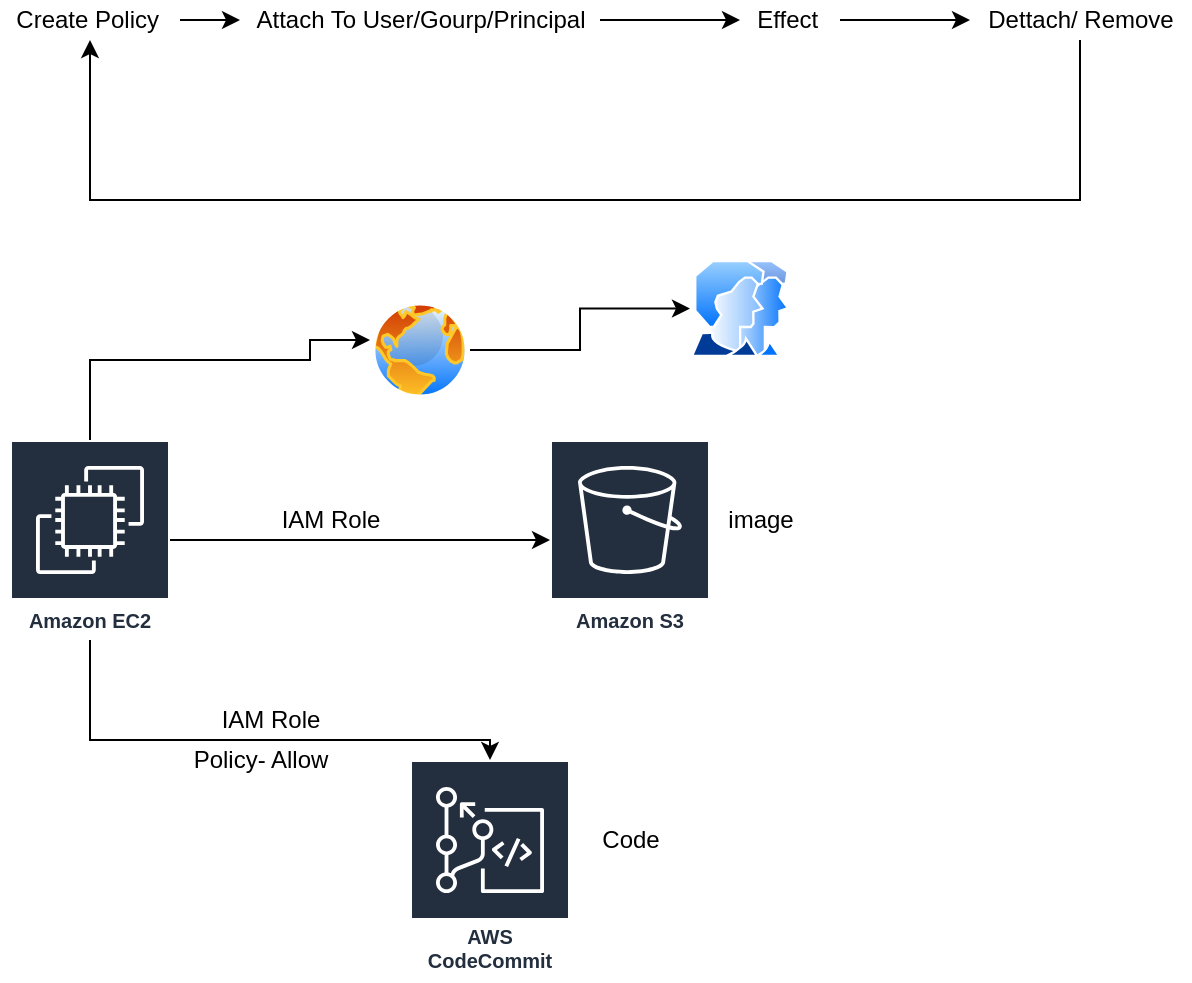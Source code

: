 <mxfile version="18.0.8" type="github"><diagram id="lFxsmAKlkC_CHH3mUBWc" name="Page-1"><mxGraphModel dx="984" dy="364" grid="1" gridSize="10" guides="1" tooltips="1" connect="1" arrows="1" fold="1" page="1" pageScale="1" pageWidth="850" pageHeight="1100" math="0" shadow="0"><root><mxCell id="0"/><mxCell id="1" parent="0"/><mxCell id="W_ZTkigPUNPTzvWaKMQf-11" value="" style="edgeStyle=orthogonalEdgeStyle;rounded=0;orthogonalLoop=1;jettySize=auto;html=1;" edge="1" parent="1" source="W_ZTkigPUNPTzvWaKMQf-3" target="W_ZTkigPUNPTzvWaKMQf-4"><mxGeometry relative="1" as="geometry"/></mxCell><mxCell id="W_ZTkigPUNPTzvWaKMQf-3" value="Create Policy&amp;nbsp;" style="text;html=1;align=center;verticalAlign=middle;resizable=0;points=[];autosize=1;strokeColor=none;fillColor=none;" vertex="1" parent="1"><mxGeometry x="15" y="150" width="90" height="20" as="geometry"/></mxCell><mxCell id="W_ZTkigPUNPTzvWaKMQf-9" value="" style="edgeStyle=orthogonalEdgeStyle;rounded=0;orthogonalLoop=1;jettySize=auto;html=1;" edge="1" parent="1" source="W_ZTkigPUNPTzvWaKMQf-4" target="W_ZTkigPUNPTzvWaKMQf-5"><mxGeometry relative="1" as="geometry"/></mxCell><mxCell id="W_ZTkigPUNPTzvWaKMQf-4" value="Attach To User/Gourp/Principal" style="text;html=1;align=center;verticalAlign=middle;resizable=0;points=[];autosize=1;strokeColor=none;fillColor=none;" vertex="1" parent="1"><mxGeometry x="135" y="150" width="180" height="20" as="geometry"/></mxCell><mxCell id="W_ZTkigPUNPTzvWaKMQf-10" value="" style="edgeStyle=orthogonalEdgeStyle;rounded=0;orthogonalLoop=1;jettySize=auto;html=1;" edge="1" parent="1" source="W_ZTkigPUNPTzvWaKMQf-5" target="W_ZTkigPUNPTzvWaKMQf-6"><mxGeometry relative="1" as="geometry"/></mxCell><mxCell id="W_ZTkigPUNPTzvWaKMQf-5" value="Effect&amp;nbsp;" style="text;html=1;align=center;verticalAlign=middle;resizable=0;points=[];autosize=1;strokeColor=none;fillColor=none;" vertex="1" parent="1"><mxGeometry x="385" y="150" width="50" height="20" as="geometry"/></mxCell><mxCell id="W_ZTkigPUNPTzvWaKMQf-12" style="edgeStyle=orthogonalEdgeStyle;rounded=0;orthogonalLoop=1;jettySize=auto;html=1;" edge="1" parent="1" source="W_ZTkigPUNPTzvWaKMQf-6" target="W_ZTkigPUNPTzvWaKMQf-3"><mxGeometry relative="1" as="geometry"><Array as="points"><mxPoint x="555" y="250"/><mxPoint x="60" y="250"/></Array></mxGeometry></mxCell><mxCell id="W_ZTkigPUNPTzvWaKMQf-6" value="Dettach/ Remove" style="text;html=1;align=center;verticalAlign=middle;resizable=0;points=[];autosize=1;strokeColor=none;fillColor=none;" vertex="1" parent="1"><mxGeometry x="500" y="150" width="110" height="20" as="geometry"/></mxCell><mxCell id="W_ZTkigPUNPTzvWaKMQf-16" style="edgeStyle=orthogonalEdgeStyle;rounded=0;orthogonalLoop=1;jettySize=auto;html=1;" edge="1" parent="1" source="W_ZTkigPUNPTzvWaKMQf-13" target="W_ZTkigPUNPTzvWaKMQf-14"><mxGeometry relative="1" as="geometry"/></mxCell><mxCell id="W_ZTkigPUNPTzvWaKMQf-18" style="edgeStyle=orthogonalEdgeStyle;rounded=0;orthogonalLoop=1;jettySize=auto;html=1;" edge="1" parent="1" source="W_ZTkigPUNPTzvWaKMQf-13" target="W_ZTkigPUNPTzvWaKMQf-15"><mxGeometry relative="1" as="geometry"><Array as="points"><mxPoint x="60" y="520"/><mxPoint x="260" y="520"/></Array></mxGeometry></mxCell><mxCell id="W_ZTkigPUNPTzvWaKMQf-20" style="edgeStyle=orthogonalEdgeStyle;rounded=0;orthogonalLoop=1;jettySize=auto;html=1;" edge="1" parent="1" source="W_ZTkigPUNPTzvWaKMQf-13"><mxGeometry relative="1" as="geometry"><mxPoint x="200" y="320" as="targetPoint"/><Array as="points"><mxPoint x="60" y="330"/><mxPoint x="170" y="330"/></Array></mxGeometry></mxCell><mxCell id="W_ZTkigPUNPTzvWaKMQf-13" value="Amazon EC2" style="sketch=0;outlineConnect=0;fontColor=#232F3E;gradientColor=none;strokeColor=#ffffff;fillColor=#232F3E;dashed=0;verticalLabelPosition=middle;verticalAlign=bottom;align=center;html=1;whiteSpace=wrap;fontSize=10;fontStyle=1;spacing=3;shape=mxgraph.aws4.productIcon;prIcon=mxgraph.aws4.ec2;" vertex="1" parent="1"><mxGeometry x="20" y="370" width="80" height="100" as="geometry"/></mxCell><mxCell id="W_ZTkigPUNPTzvWaKMQf-14" value="Amazon S3" style="sketch=0;outlineConnect=0;fontColor=#232F3E;gradientColor=none;strokeColor=#ffffff;fillColor=#232F3E;dashed=0;verticalLabelPosition=middle;verticalAlign=bottom;align=center;html=1;whiteSpace=wrap;fontSize=10;fontStyle=1;spacing=3;shape=mxgraph.aws4.productIcon;prIcon=mxgraph.aws4.s3;" vertex="1" parent="1"><mxGeometry x="290" y="370" width="80" height="100" as="geometry"/></mxCell><mxCell id="W_ZTkigPUNPTzvWaKMQf-15" value="AWS CodeCommit" style="sketch=0;outlineConnect=0;fontColor=#232F3E;gradientColor=none;strokeColor=#ffffff;fillColor=#232F3E;dashed=0;verticalLabelPosition=middle;verticalAlign=bottom;align=center;html=1;whiteSpace=wrap;fontSize=10;fontStyle=1;spacing=3;shape=mxgraph.aws4.productIcon;prIcon=mxgraph.aws4.codecommit;" vertex="1" parent="1"><mxGeometry x="220" y="530" width="80" height="110" as="geometry"/></mxCell><mxCell id="W_ZTkigPUNPTzvWaKMQf-17" value="image" style="text;html=1;align=center;verticalAlign=middle;resizable=0;points=[];autosize=1;strokeColor=none;fillColor=none;" vertex="1" parent="1"><mxGeometry x="370" y="400" width="50" height="20" as="geometry"/></mxCell><mxCell id="W_ZTkigPUNPTzvWaKMQf-19" value="Code" style="text;html=1;align=center;verticalAlign=middle;resizable=0;points=[];autosize=1;strokeColor=none;fillColor=none;" vertex="1" parent="1"><mxGeometry x="310" y="560" width="40" height="20" as="geometry"/></mxCell><mxCell id="W_ZTkigPUNPTzvWaKMQf-23" style="edgeStyle=orthogonalEdgeStyle;rounded=0;orthogonalLoop=1;jettySize=auto;html=1;entryX=0;entryY=0.5;entryDx=0;entryDy=0;" edge="1" parent="1" source="W_ZTkigPUNPTzvWaKMQf-21" target="W_ZTkigPUNPTzvWaKMQf-22"><mxGeometry relative="1" as="geometry"/></mxCell><mxCell id="W_ZTkigPUNPTzvWaKMQf-21" value="" style="aspect=fixed;perimeter=ellipsePerimeter;html=1;align=center;shadow=0;dashed=0;spacingTop=3;image;image=img/lib/active_directory/internet_globe.svg;" vertex="1" parent="1"><mxGeometry x="200" y="300" width="50" height="50" as="geometry"/></mxCell><mxCell id="W_ZTkigPUNPTzvWaKMQf-22" value="" style="aspect=fixed;perimeter=ellipsePerimeter;html=1;align=center;shadow=0;dashed=0;spacingTop=3;image;image=img/lib/active_directory/user_accounts.svg;" vertex="1" parent="1"><mxGeometry x="360" y="280" width="50" height="48.5" as="geometry"/></mxCell><mxCell id="W_ZTkigPUNPTzvWaKMQf-24" value="IAM Role" style="text;html=1;align=center;verticalAlign=middle;resizable=0;points=[];autosize=1;strokeColor=none;fillColor=none;" vertex="1" parent="1"><mxGeometry x="150" y="400" width="60" height="20" as="geometry"/></mxCell><mxCell id="W_ZTkigPUNPTzvWaKMQf-25" value="IAM Role" style="text;html=1;align=center;verticalAlign=middle;resizable=0;points=[];autosize=1;strokeColor=none;fillColor=none;" vertex="1" parent="1"><mxGeometry x="120" y="500" width="60" height="20" as="geometry"/></mxCell><mxCell id="W_ZTkigPUNPTzvWaKMQf-26" value="Policy- Allow" style="text;html=1;align=center;verticalAlign=middle;resizable=0;points=[];autosize=1;strokeColor=none;fillColor=none;" vertex="1" parent="1"><mxGeometry x="105" y="520" width="80" height="20" as="geometry"/></mxCell></root></mxGraphModel></diagram></mxfile>